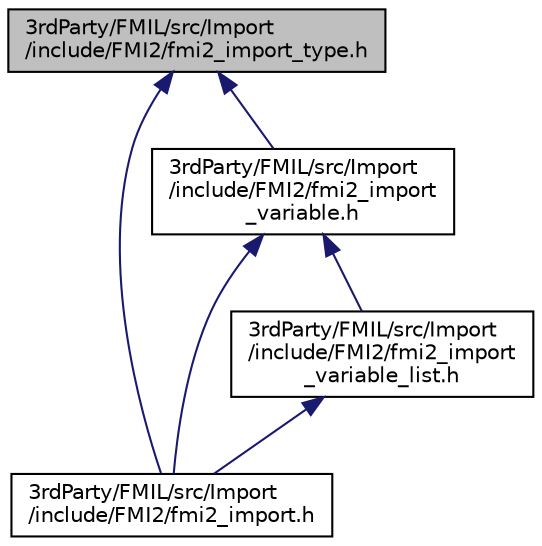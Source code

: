 digraph "3rdParty/FMIL/src/Import/include/FMI2/fmi2_import_type.h"
{
  edge [fontname="Helvetica",fontsize="10",labelfontname="Helvetica",labelfontsize="10"];
  node [fontname="Helvetica",fontsize="10",shape=record];
  Node3 [label="3rdParty/FMIL/src/Import\l/include/FMI2/fmi2_import_type.h",height=0.2,width=0.4,color="black", fillcolor="grey75", style="filled", fontcolor="black"];
  Node3 -> Node4 [dir="back",color="midnightblue",fontsize="10",style="solid",fontname="Helvetica"];
  Node4 [label="3rdParty/FMIL/src/Import\l/include/FMI2/fmi2_import.h",height=0.2,width=0.4,color="black", fillcolor="white", style="filled",URL="$d2/db0/3rd_party_2_f_m_i_l_2src_2_import_2include_2_f_m_i2_2fmi2__import_8h.html"];
  Node3 -> Node5 [dir="back",color="midnightblue",fontsize="10",style="solid",fontname="Helvetica"];
  Node5 [label="3rdParty/FMIL/src/Import\l/include/FMI2/fmi2_import\l_variable.h",height=0.2,width=0.4,color="black", fillcolor="white", style="filled",URL="$d1/d33/3rd_party_2_f_m_i_l_2src_2_import_2include_2_f_m_i2_2fmi2__import__variable_8h.html"];
  Node5 -> Node4 [dir="back",color="midnightblue",fontsize="10",style="solid",fontname="Helvetica"];
  Node5 -> Node6 [dir="back",color="midnightblue",fontsize="10",style="solid",fontname="Helvetica"];
  Node6 [label="3rdParty/FMIL/src/Import\l/include/FMI2/fmi2_import\l_variable_list.h",height=0.2,width=0.4,color="black", fillcolor="white", style="filled",URL="$dd/dd9/3rd_party_2_f_m_i_l_2src_2_import_2include_2_f_m_i2_2fmi2__import__variable__list_8h.html"];
  Node6 -> Node4 [dir="back",color="midnightblue",fontsize="10",style="solid",fontname="Helvetica"];
}
